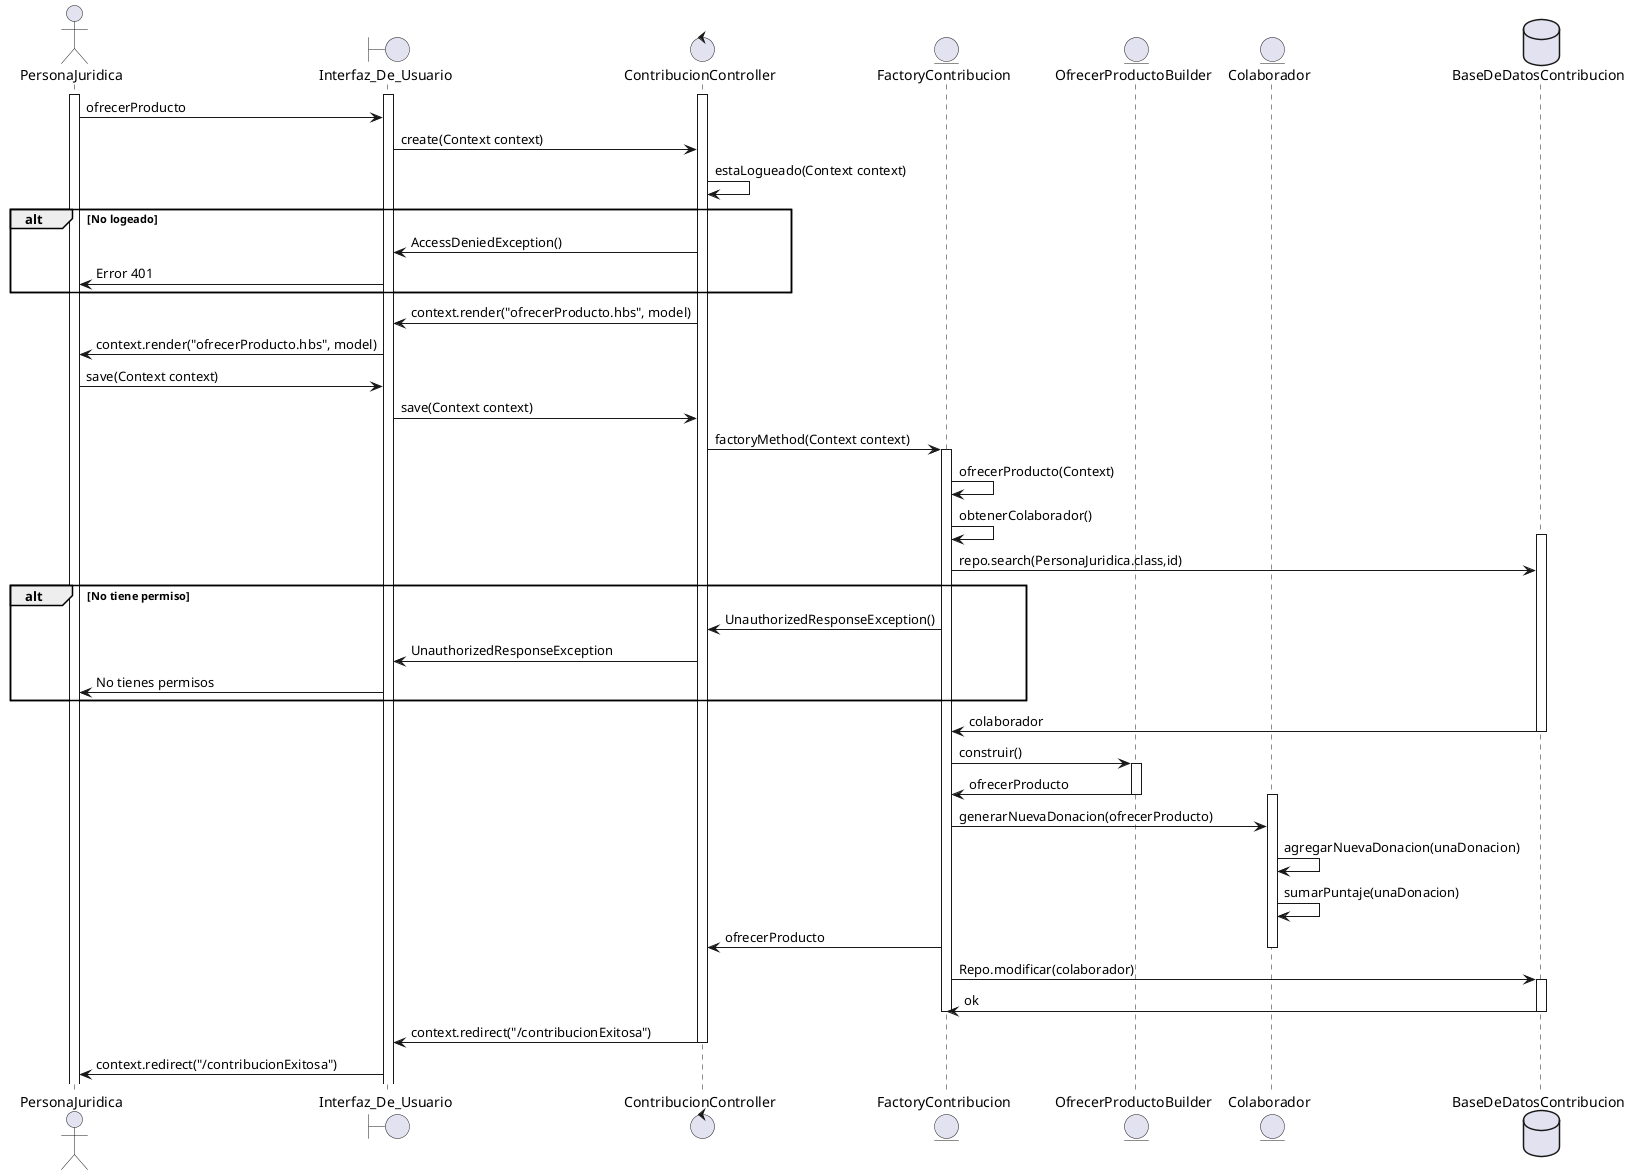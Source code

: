@startuml OfrecerProducto
actor PersonaJuridica
boundary Interfaz_De_Usuario
control ContribucionController

entity FactoryContribucion
entity OfrecerProductoBuilder
entity Colaborador
database BaseDeDatosContribucion

activate PersonaJuridica
activate Interfaz_De_Usuario
activate ContribucionController
PersonaJuridica->Interfaz_De_Usuario: ofrecerProducto

Interfaz_De_Usuario->ContribucionController: create(Context context)
ContribucionController->ContribucionController: estaLogueado(Context context)


alt No logeado
    ContribucionController->Interfaz_De_Usuario: AccessDeniedException()
    Interfaz_De_Usuario->PersonaJuridica: Error 401
end

ContribucionController -> Interfaz_De_Usuario: context.render("ofrecerProducto.hbs", model)
Interfaz_De_Usuario -> PersonaJuridica: context.render("ofrecerProducto.hbs", model)

PersonaJuridica -> Interfaz_De_Usuario: save(Context context)
Interfaz_De_Usuario -> ContribucionController: save(Context context)
ContribucionController -> FactoryContribucion: factoryMethod(Context context)
activate FactoryContribucion
FactoryContribucion -> FactoryContribucion: ofrecerProducto(Context)
FactoryContribucion -> FactoryContribucion: obtenerColaborador()
activate BaseDeDatosContribucion
FactoryContribucion -> BaseDeDatosContribucion : repo.search(PersonaJuridica.class,id)
alt No tiene permiso
    FactoryContribucion -> ContribucionController: UnauthorizedResponseException()
    ContribucionController -> Interfaz_De_Usuario: UnauthorizedResponseException
    Interfaz_De_Usuario -> PersonaJuridica: No tienes permisos
end
BaseDeDatosContribucion -> FactoryContribucion : colaborador
deactivate BaseDeDatosContribucion
FactoryContribucion -> OfrecerProductoBuilder: construir()
activate OfrecerProductoBuilder
OfrecerProductoBuilder -> FactoryContribucion: ofrecerProducto
deactivate OfrecerProductoBuilder
activate Colaborador
FactoryContribucion -> Colaborador: generarNuevaDonacion(ofrecerProducto)
Colaborador -> Colaborador: agregarNuevaDonacion(unaDonacion)
Colaborador -> Colaborador: sumarPuntaje(unaDonacion)
FactoryContribucion -> ContribucionController: ofrecerProducto
deactivate Colaborador
FactoryContribucion -> BaseDeDatosContribucion: Repo.modificar(colaborador)
activate BaseDeDatosContribucion
BaseDeDatosContribucion -> FactoryContribucion: ok
deactivate FactoryContribucion
deactivate BaseDeDatosContribucion
ContribucionController -> Interfaz_De_Usuario: context.redirect("/contribucionExitosa")
deactivate ContribucionController

Interfaz_De_Usuario -> PersonaJuridica: context.redirect("/contribucionExitosa")

@enduml
